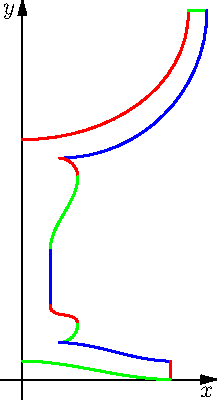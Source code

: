 size(200);
import graph;
path g= (0, 0.65){right}
  ..{up}(0.45, 1)
  --(0.5, 1){down}
..{left}(0.1,0.6)
  {right}..{down}(0.15,0.55)
  ..{down}(0.075,0.35){down}
  ..{down}(0.075, 0.2)
  ..(0.15,0.15){down}
  ..{left}(0.1,0.1){right}
  ..{right}(0.4,0.05)
  --(0.4,0){left}
  ..{left}(0,0.05);
pen[] colors={red,green,blue};
colors.cyclic=true;
for(int i=0;i<length(g);++i){
  draw(subpath(g,i,i+1),colors[i]+1bp);
}
xaxis("$x$",Arrow());
yaxis("$y$",Arrow());
